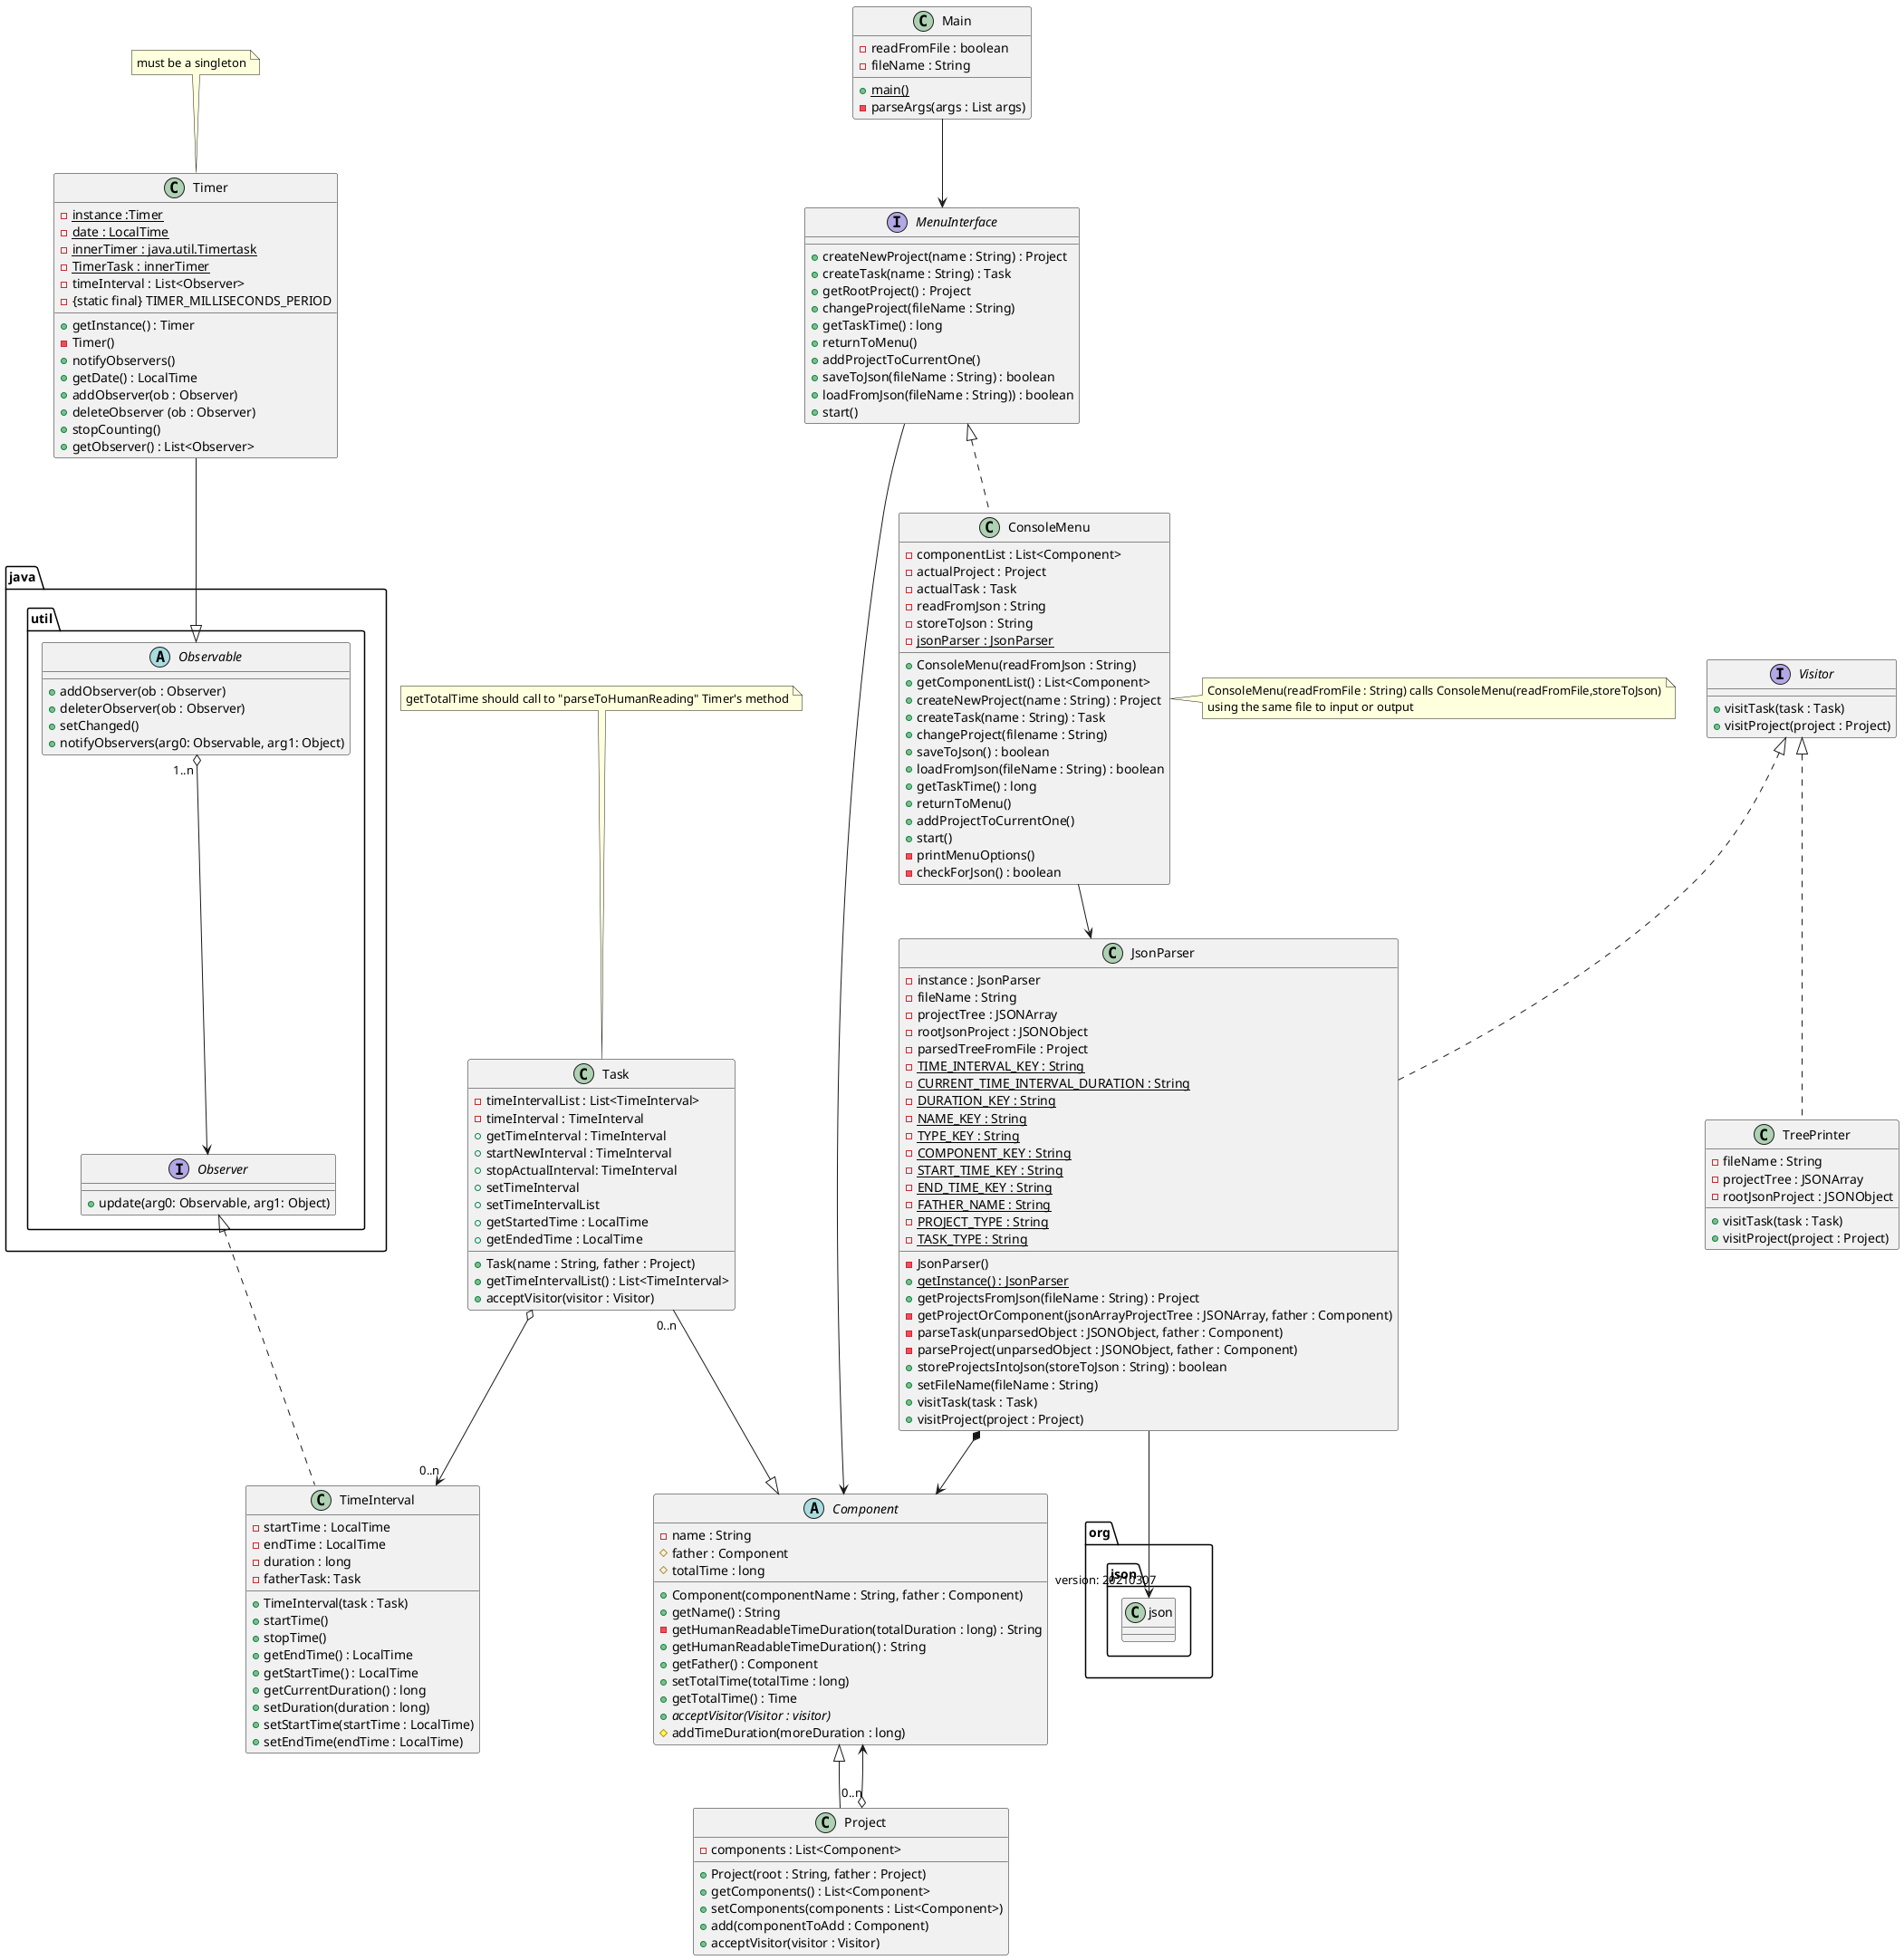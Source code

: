@startuml
abstract class Component {
    - name : String
    # father : Component
    # totalTime : long

    + Component(componentName : String, father : Component)
    + getName() : String
    - getHumanReadableTimeDuration(totalDuration : long) : String
    + getHumanReadableTimeDuration() : String
    + getFather() : Component
    + setTotalTime(totalTime : long)
    + getTotalTime() : Time
    + {abstract} acceptVisitor(Visitor : visitor)
    # addTimeDuration(moreDuration : long)
}

class TimeInterval implements java.util.Observer {

    - startTime : LocalTime
    - endTime : LocalTime
    - duration : long
    - fatherTask: Task
    + TimeInterval(task : Task)
    + startTime()
    + stopTime()
    + getEndTime() : LocalTime
    + getStartTime() : LocalTime
    + getCurrentDuration() : long
    + setDuration(duration : long)
    + setStartTime(startTime : LocalTime)
    + setEndTime(endTime : LocalTime)
}

abstract class java.util.Observable{

    + addObserver(ob : Observer)
    + deleterObserver(ob : Observer)
    + setChanged()
    + notifyObservers(arg0: Observable, arg1: Object)

}

interface java.util.Observer {

    + update(arg0: Observable, arg1: Object)

}

interface Visitor {
    + visitTask(task : Task)
    + visitProject(project : Project)
}


class Project extends Component{

    - components : List<Component>
    + Project(root : String, father : Project)
    + getComponents() : List<Component>
    + setComponents(components : List<Component>)
    + add(componentToAdd : Component)
    + acceptVisitor(visitor : Visitor)


}

class Task {

    - timeIntervalList : List<TimeInterval>
    - timeInterval : TimeInterval
    + Task(name : String, father : Project)
    + getTimeIntervalList() : List<TimeInterval>
    + getTimeInterval : TimeInterval
    + startNewInterval : TimeInterval
    + stopActualInterval: TimeInterval
    + setTimeInterval
    + setTimeIntervalList
    + getStartedTime : LocalTime
    + getEndedTime : LocalTime
    + acceptVisitor(visitor : Visitor)

}



class Timer {

    - {static} instance :Timer
    - {static} date : LocalTime
    - {static} innerTimer : java.util.Timertask
    - {static} TimerTask : innerTimer
    - timeInterval : List<Observer>
    - {static final} TIMER_MILLISECONDS_PERIOD

    + getInstance() : Timer
    - Timer()
    + notifyObservers()
    + getDate() : LocalTime
    + addObserver(ob : Observer)
    + deleteObserver (ob : Observer)
    + stopCounting()
    + getObserver() : List<Observer>

}

class JsonParser implements Visitor{
    - instance : JsonParser
    - fileName : String
    - projectTree : JSONArray
    - rootJsonProject : JSONObject
    - parsedTreeFromFile : Project
    - {static} TIME_INTERVAL_KEY : String
    - {static} CURRENT_TIME_INTERVAL_DURATION : String
    - {static} DURATION_KEY : String
    - {static} NAME_KEY : String
    - {static} TYPE_KEY : String
    - {static} COMPONENT_KEY : String
    - {static} START_TIME_KEY : String
    - {static} END_TIME_KEY : String
    - {static} FATHER_NAME : String
    - {static} PROJECT_TYPE : String
    - {static} TASK_TYPE : String
    - JsonParser()
    + {static} getInstance() : JsonParser
    + getProjectsFromJson(fileName : String) : Project
    - getProjectOrComponent(jsonArrayProjectTree : JSONArray, father : Component)
    - parseTask(unparsedObject : JSONObject, father : Component)
    - parseProject(unparsedObject : JSONObject, father : Component)
    + storeProjectsIntoJson(storeToJson : String) : boolean
    + setFileName(fileName : String)
    + visitTask(task : Task)
    + visitProject(project : Project)
}

class TreePrinter implements Visitor{
    - fileName : String
    - projectTree : JSONArray
    - rootJsonProject : JSONObject
    + visitTask(task : Task)
    + visitProject(project : Project)
}

class Main {
    - readFromFile : boolean
    - fileName : String
    + {static} main()
    - parseArgs(args : List args)
}

interface MenuInterface {
    + createNewProject(name : String) : Project
    + createTask(name : String) : Task
    + getRootProject() : Project
    + changeProject(fileName : String)
    + getTaskTime() : long
    + returnToMenu()
    + addProjectToCurrentOne()
    + saveToJson(fileName : String) : boolean
    + loadFromJson(fileName : String)) : boolean
    + start()
}


class ConsoleMenu implements MenuInterface {
    - componentList : List<Component>
    - actualProject : Project
    - actualTask : Task
    - readFromJson : String
    - storeToJson : String
    - {static} jsonParser : JsonParser

    + ConsoleMenu(readFromJson : String)
    + getComponentList() : List<Component>
    + createNewProject(name : String) : Project
    + createTask(name : String) : Task
    + changeProject(filename : String)
    + saveToJson() : boolean
    + loadFromJson(fileName : String) : boolean
    + getTaskTime() : long
    + returnToMenu()
    + addProjectToCurrentOne()
    + start()
    - printMenuOptions()
    - checkForJson() : boolean
}

note top of Task {
    getTotalTime should call to "parseToHumanReading" Timer's method
}

note top of Timer {
    must be a singleton
}

note right of ConsoleMenu {
    ConsoleMenu(readFromFile : String) calls ConsoleMenu(readFromFile,storeToJson)
    using the same file to input or output
}

Main --> MenuInterface
ConsoleMenu --> JsonParser
JsonParser --> "version: 20210307" org.json.json
JsonParser *--> Component
Project "0..n" o--> Component
MenuInterface --> Component
Task o--> "0..n" TimeInterval
Task "0..n" --|> Component
java.util.Observable "1..n " o--> java.util.Observer
Timer --|> java.util.Observable

@enduml